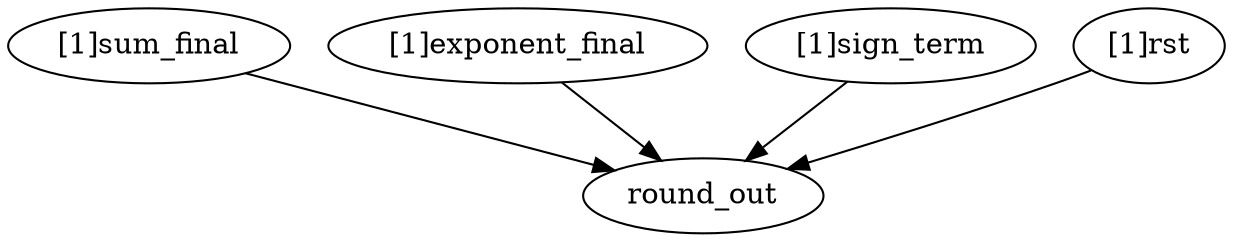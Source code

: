 strict digraph "" {
	"[1]sum_final"	 [complexity=4,
		importance=0.211333509941,
		rank=0.0528333774853];
	round_out	 [complexity=0,
		importance=0.123285801006,
		rank=0.0];
	"[1]sum_final" -> round_out;
	"[1]exponent_final"	 [complexity=4,
		importance=0.213108095059,
		rank=0.0532770237649];
	"[1]exponent_final" -> round_out;
	"[1]sign_term"	 [complexity=4,
		importance=0.150766589679,
		rank=0.0376916474198];
	"[1]sign_term" -> round_out;
	"[1]rst"	 [complexity=1,
		importance=0.274052390685,
		rank=0.274052390685];
	"[1]rst" -> round_out;
}
